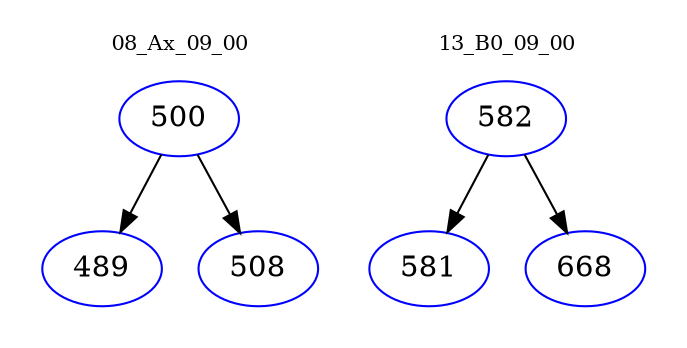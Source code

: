 digraph{
subgraph cluster_0 {
color = white
label = "08_Ax_09_00";
fontsize=10;
T0_500 [label="500", color="blue"]
T0_500 -> T0_489 [color="black"]
T0_489 [label="489", color="blue"]
T0_500 -> T0_508 [color="black"]
T0_508 [label="508", color="blue"]
}
subgraph cluster_1 {
color = white
label = "13_B0_09_00";
fontsize=10;
T1_582 [label="582", color="blue"]
T1_582 -> T1_581 [color="black"]
T1_581 [label="581", color="blue"]
T1_582 -> T1_668 [color="black"]
T1_668 [label="668", color="blue"]
}
}

